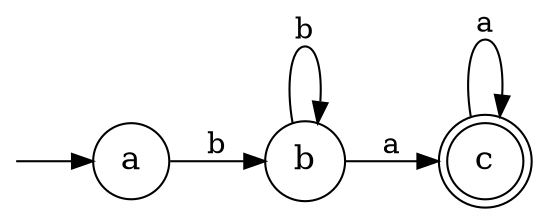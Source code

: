 digraph G {
    ranksep=0.5;
    nodesep=0.5;
    rankdir=LR;
    node [shape="circle", fontsize="16"];
    fontsize="10";
    compound=true;

    ia [shape=point, style=invis];
    c [shape=doublecircle];

    ia -> a;
    b -> b [label="b"];
    c -> c [label="a"];
    a -> b [label="b"];
    b -> c [label="a"];
}
